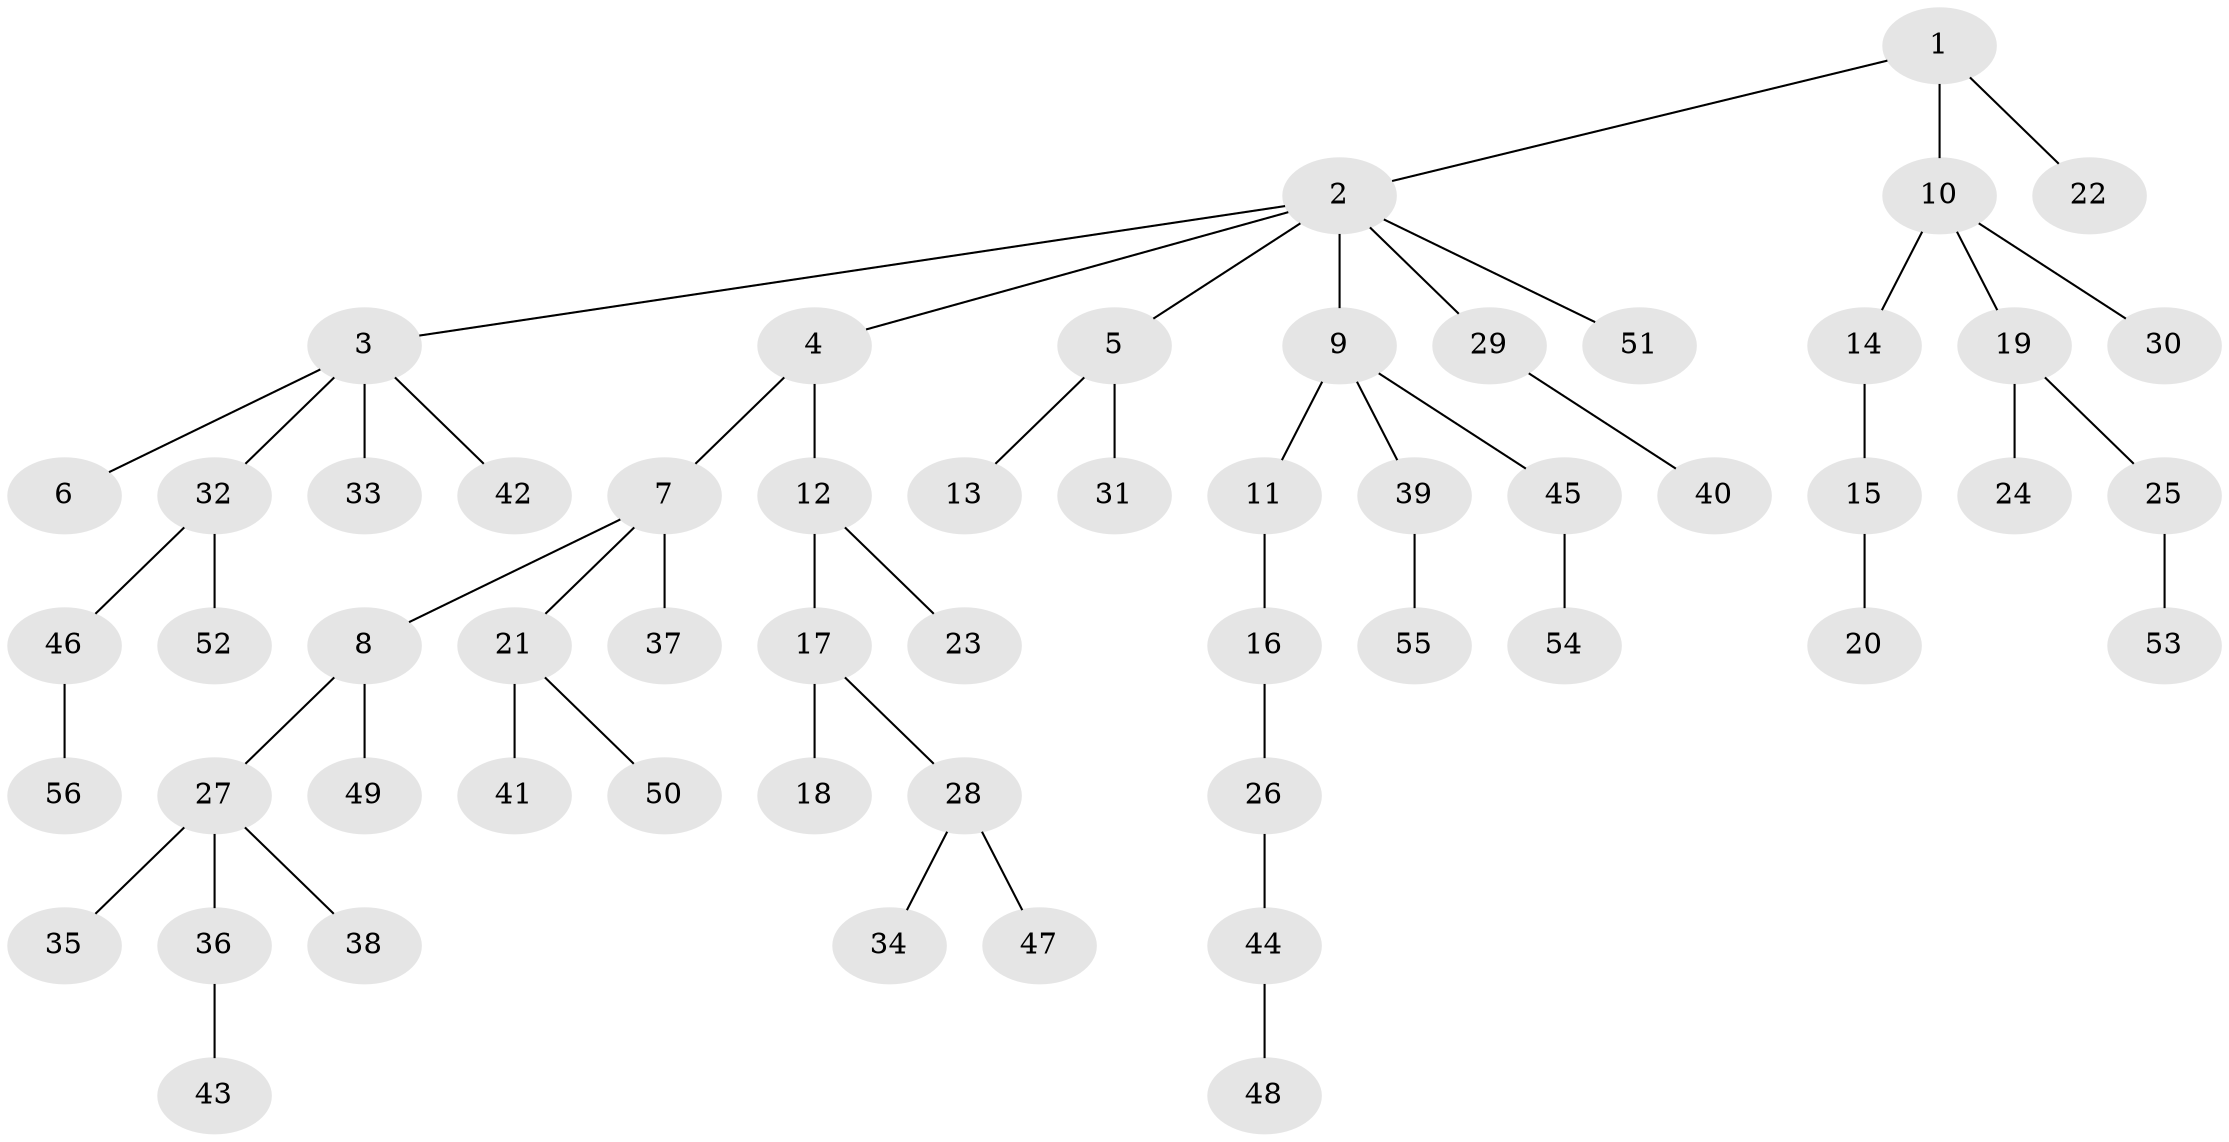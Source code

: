 // Generated by graph-tools (version 1.1) at 2025/36/03/09/25 02:36:29]
// undirected, 56 vertices, 55 edges
graph export_dot {
graph [start="1"]
  node [color=gray90,style=filled];
  1;
  2;
  3;
  4;
  5;
  6;
  7;
  8;
  9;
  10;
  11;
  12;
  13;
  14;
  15;
  16;
  17;
  18;
  19;
  20;
  21;
  22;
  23;
  24;
  25;
  26;
  27;
  28;
  29;
  30;
  31;
  32;
  33;
  34;
  35;
  36;
  37;
  38;
  39;
  40;
  41;
  42;
  43;
  44;
  45;
  46;
  47;
  48;
  49;
  50;
  51;
  52;
  53;
  54;
  55;
  56;
  1 -- 2;
  1 -- 10;
  1 -- 22;
  2 -- 3;
  2 -- 4;
  2 -- 5;
  2 -- 9;
  2 -- 29;
  2 -- 51;
  3 -- 6;
  3 -- 32;
  3 -- 33;
  3 -- 42;
  4 -- 7;
  4 -- 12;
  5 -- 13;
  5 -- 31;
  7 -- 8;
  7 -- 21;
  7 -- 37;
  8 -- 27;
  8 -- 49;
  9 -- 11;
  9 -- 39;
  9 -- 45;
  10 -- 14;
  10 -- 19;
  10 -- 30;
  11 -- 16;
  12 -- 17;
  12 -- 23;
  14 -- 15;
  15 -- 20;
  16 -- 26;
  17 -- 18;
  17 -- 28;
  19 -- 24;
  19 -- 25;
  21 -- 41;
  21 -- 50;
  25 -- 53;
  26 -- 44;
  27 -- 35;
  27 -- 36;
  27 -- 38;
  28 -- 34;
  28 -- 47;
  29 -- 40;
  32 -- 46;
  32 -- 52;
  36 -- 43;
  39 -- 55;
  44 -- 48;
  45 -- 54;
  46 -- 56;
}
